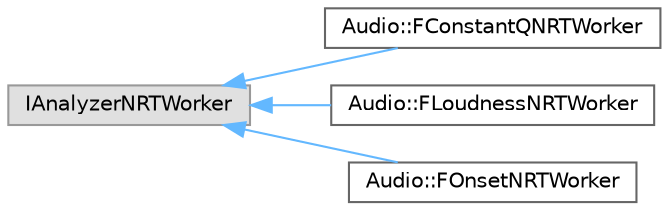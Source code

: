 digraph "Graphical Class Hierarchy"
{
 // INTERACTIVE_SVG=YES
 // LATEX_PDF_SIZE
  bgcolor="transparent";
  edge [fontname=Helvetica,fontsize=10,labelfontname=Helvetica,labelfontsize=10];
  node [fontname=Helvetica,fontsize=10,shape=box,height=0.2,width=0.4];
  rankdir="LR";
  Node0 [id="Node000000",label="IAnalyzerNRTWorker",height=0.2,width=0.4,color="grey60", fillcolor="#E0E0E0", style="filled",tooltip=" "];
  Node0 -> Node1 [id="edge5298_Node000000_Node000001",dir="back",color="steelblue1",style="solid",tooltip=" "];
  Node1 [id="Node000001",label="Audio::FConstantQNRTWorker",height=0.2,width=0.4,color="grey40", fillcolor="white", style="filled",URL="$db/da6/classAudio_1_1FConstantQNRTWorker.html",tooltip="FConstantQNRTWorker."];
  Node0 -> Node2 [id="edge5299_Node000000_Node000002",dir="back",color="steelblue1",style="solid",tooltip=" "];
  Node2 [id="Node000002",label="Audio::FLoudnessNRTWorker",height=0.2,width=0.4,color="grey40", fillcolor="white", style="filled",URL="$d4/d47/classAudio_1_1FLoudnessNRTWorker.html",tooltip="FLoudnessNRTWorker performs loudness analysis on input sample buffers."];
  Node0 -> Node3 [id="edge5300_Node000000_Node000003",dir="back",color="steelblue1",style="solid",tooltip=" "];
  Node3 [id="Node000003",label="Audio::FOnsetNRTWorker",height=0.2,width=0.4,color="grey40", fillcolor="white", style="filled",URL="$d8/d2e/classAudio_1_1FOnsetNRTWorker.html",tooltip="FOnsetNRTWorker."];
}
